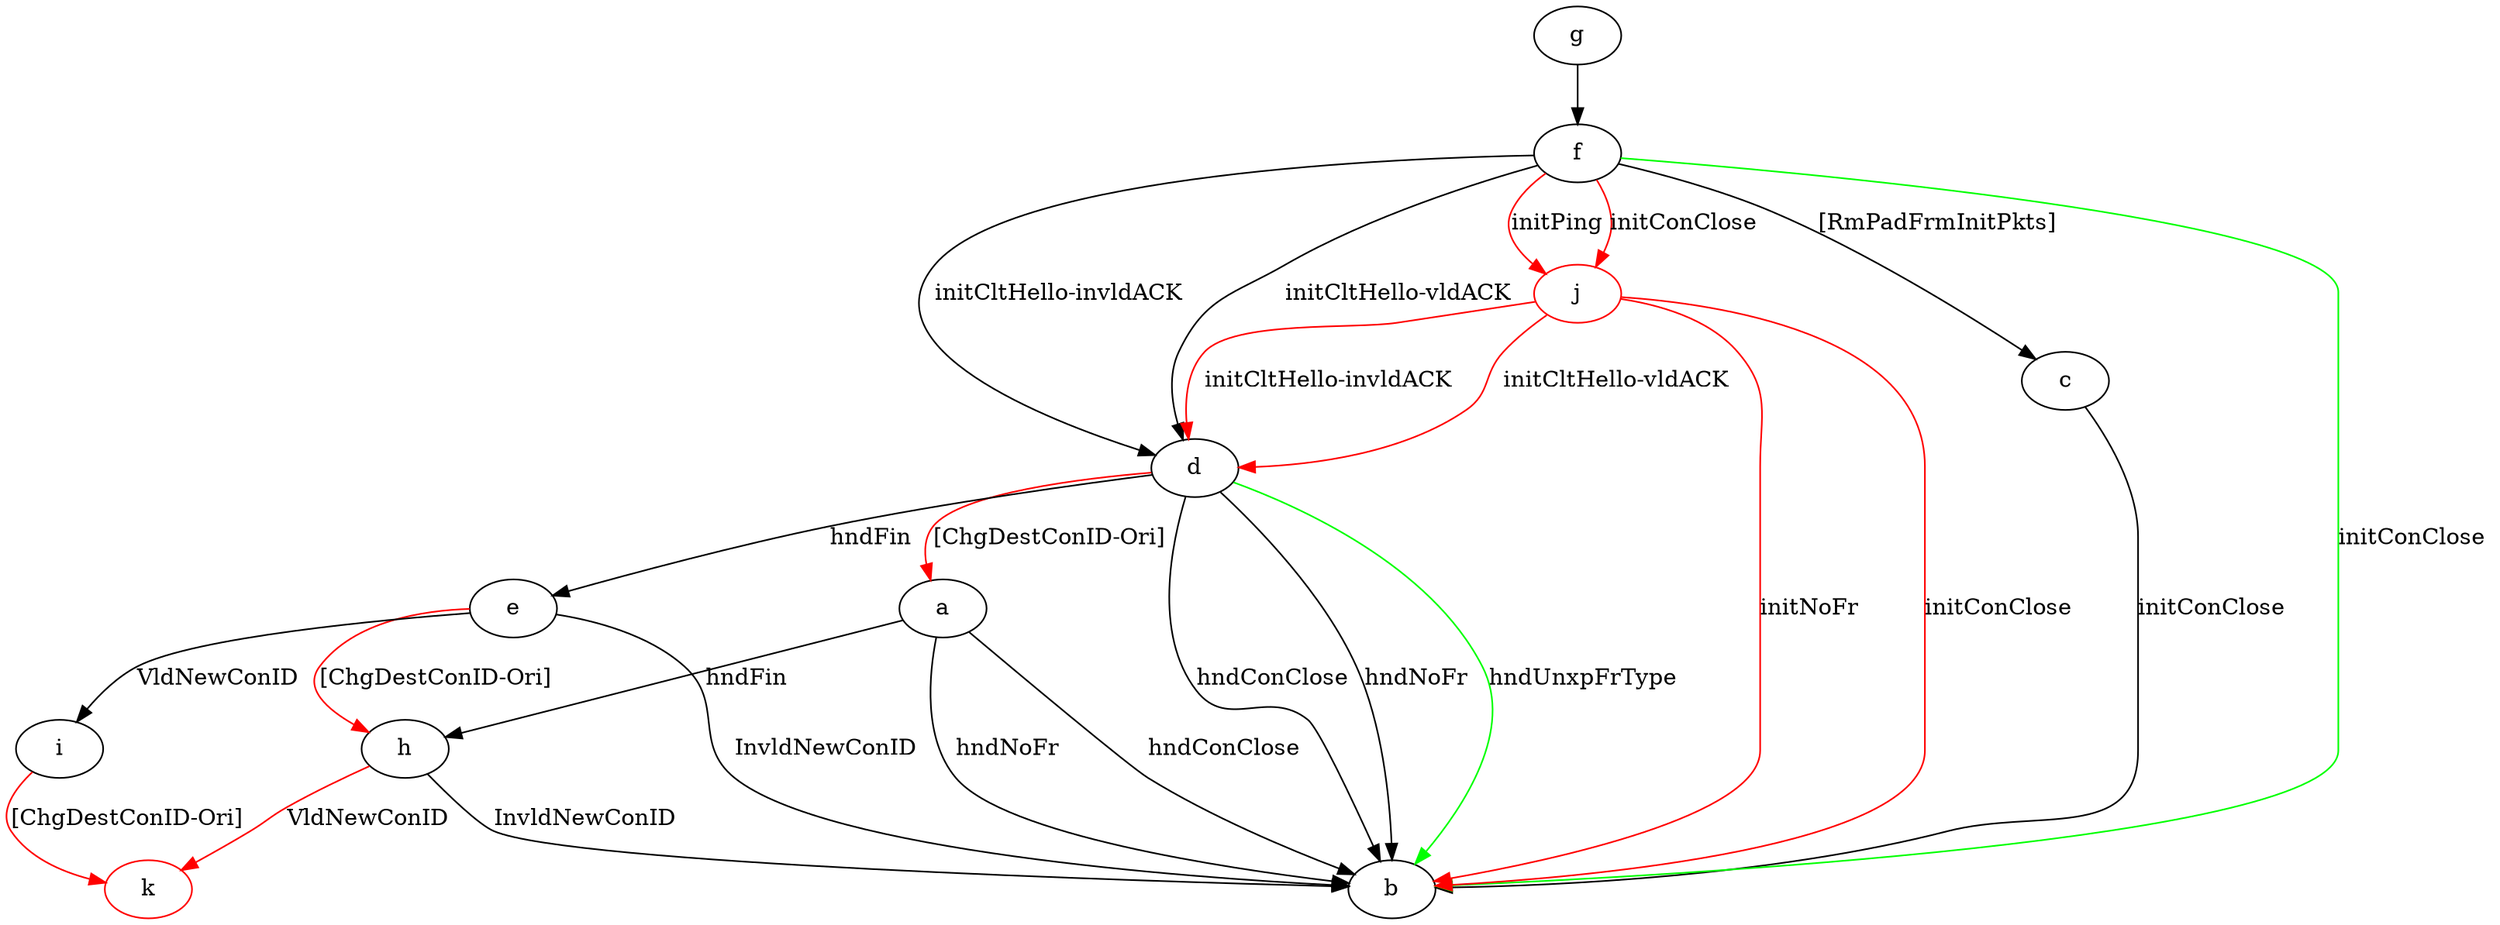 digraph "" {
	a -> b	[key=0,
		label="hndConClose "];
	a -> b	[key=1,
		label="hndNoFr "];
	a -> h	[key=0,
		label="hndFin "];
	c -> b	[key=0,
		label="initConClose "];
	d -> a	[key=0,
		color=red,
		label="[ChgDestConID-Ori] "];
	d -> b	[key=0,
		label="hndConClose "];
	d -> b	[key=1,
		label="hndNoFr "];
	d -> b	[key=2,
		color=green,
		label="hndUnxpFrType "];
	d -> e	[key=0,
		label="hndFin "];
	e -> b	[key=0,
		label="InvldNewConID "];
	e -> h	[key=0,
		color=red,
		label="[ChgDestConID-Ori] "];
	e -> i	[key=0,
		label="VldNewConID "];
	f -> b	[key=0,
		color=green,
		label="initConClose "];
	f -> c	[key=0,
		label="[RmPadFrmInitPkts] "];
	f -> d	[key=0,
		label="initCltHello-vldACK "];
	f -> d	[key=1,
		label="initCltHello-invldACK "];
	j	[color=red];
	f -> j	[key=0,
		color=red,
		label="initPing "];
	f -> j	[key=1,
		color=red,
		label="initConClose "];
	g -> f	[key=0];
	h -> b	[key=0,
		label="InvldNewConID "];
	k	[color=red];
	h -> k	[key=0,
		color=red,
		label="VldNewConID "];
	i -> k	[key=0,
		color=red,
		label="[ChgDestConID-Ori] "];
	j -> b	[key=0,
		color=red,
		label="initConClose "];
	j -> b	[key=1,
		color=red,
		label="initNoFr "];
	j -> d	[key=0,
		color=red,
		label="initCltHello-vldACK "];
	j -> d	[key=1,
		color=red,
		label="initCltHello-invldACK "];
}
